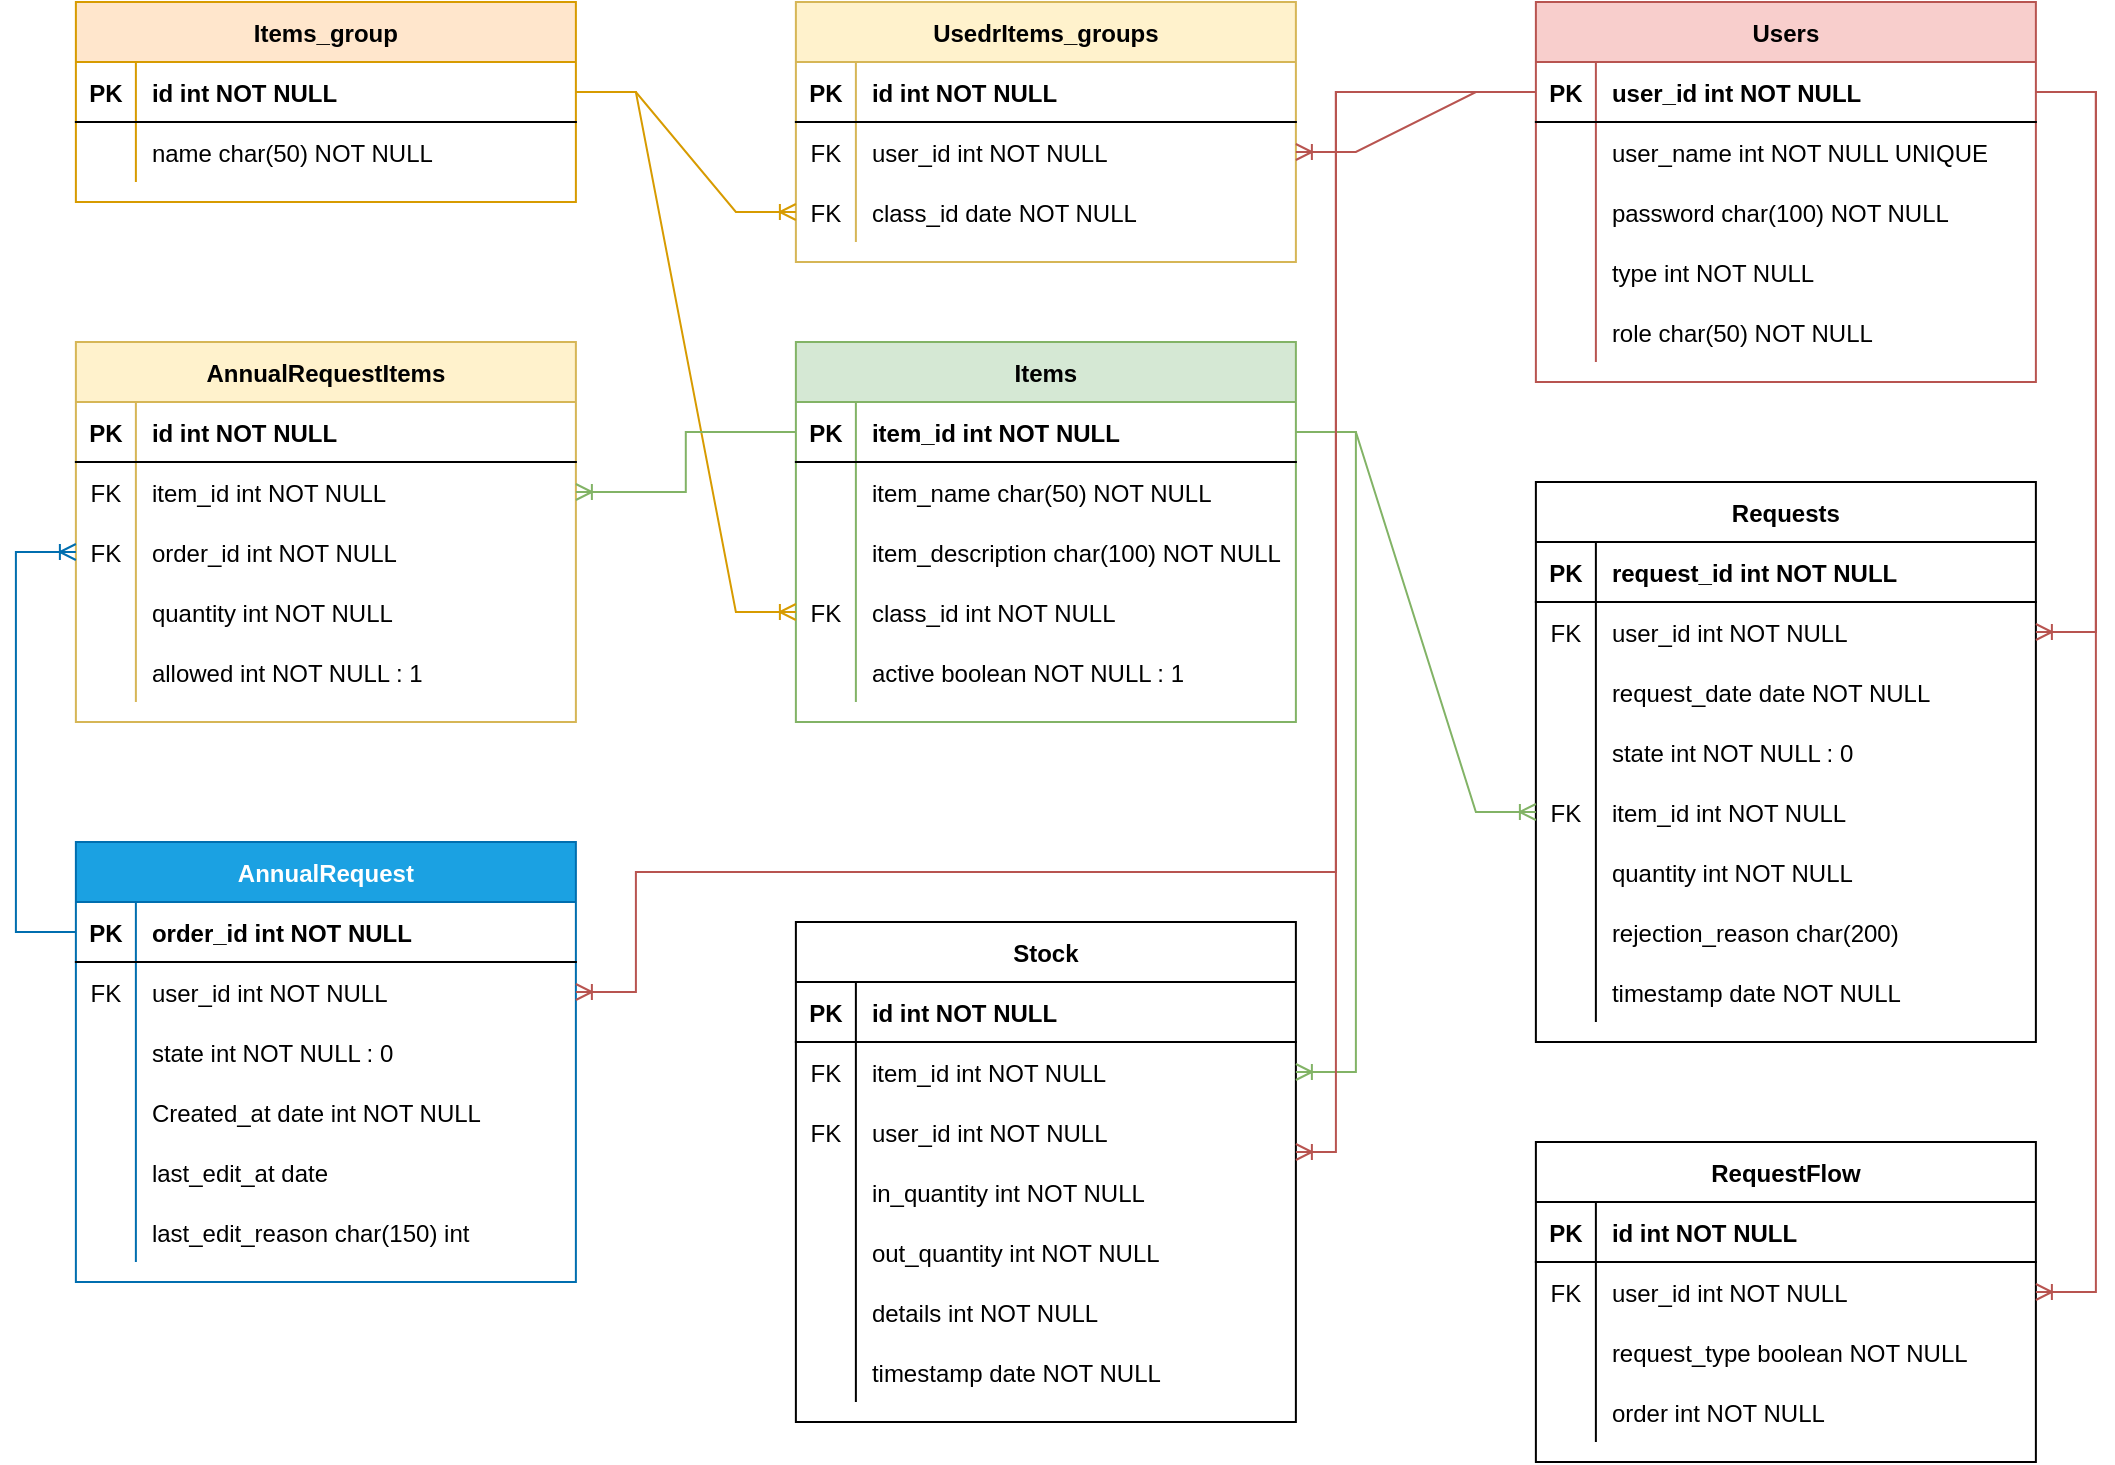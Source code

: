 <mxfile>
    <diagram id="R2lEEEUBdFMjLlhIrx00" name="Page-1">
        <mxGraphModel dx="626" dy="261" grid="1" gridSize="10" guides="1" tooltips="1" connect="1" arrows="1" fold="1" page="1" pageScale="1" pageWidth="1169" pageHeight="827" math="0" shadow="0" extFonts="Permanent Marker^https://fonts.googleapis.com/css?family=Permanent+Marker">
            <root>
                <mxCell id="0"/>
                <mxCell id="1" parent="0"/>
                <mxCell id="C-vyLk0tnHw3VtMMgP7b-2" value="Users" style="shape=table;startSize=30;container=1;collapsible=1;childLayout=tableLayout;fixedRows=1;rowLines=0;fontStyle=1;align=center;resizeLast=1;fillColor=#f8cecc;strokeColor=#b85450;" parent="1" vertex="1">
                    <mxGeometry x="824.94" y="60" width="250" height="190" as="geometry"/>
                </mxCell>
                <mxCell id="C-vyLk0tnHw3VtMMgP7b-3" value="" style="shape=partialRectangle;collapsible=0;dropTarget=0;pointerEvents=0;fillColor=none;points=[[0,0.5],[1,0.5]];portConstraint=eastwest;top=0;left=0;right=0;bottom=1;" parent="C-vyLk0tnHw3VtMMgP7b-2" vertex="1">
                    <mxGeometry y="30" width="250" height="30" as="geometry"/>
                </mxCell>
                <mxCell id="C-vyLk0tnHw3VtMMgP7b-4" value="PK" style="shape=partialRectangle;overflow=hidden;connectable=0;fillColor=none;top=0;left=0;bottom=0;right=0;fontStyle=1;" parent="C-vyLk0tnHw3VtMMgP7b-3" vertex="1">
                    <mxGeometry width="30" height="30" as="geometry">
                        <mxRectangle width="30" height="30" as="alternateBounds"/>
                    </mxGeometry>
                </mxCell>
                <mxCell id="C-vyLk0tnHw3VtMMgP7b-5" value="user_id int NOT NULL " style="shape=partialRectangle;overflow=hidden;connectable=0;fillColor=none;top=0;left=0;bottom=0;right=0;align=left;spacingLeft=6;fontStyle=1;" parent="C-vyLk0tnHw3VtMMgP7b-3" vertex="1">
                    <mxGeometry x="30" width="220" height="30" as="geometry">
                        <mxRectangle width="220" height="30" as="alternateBounds"/>
                    </mxGeometry>
                </mxCell>
                <mxCell id="C-vyLk0tnHw3VtMMgP7b-6" value="" style="shape=partialRectangle;collapsible=0;dropTarget=0;pointerEvents=0;fillColor=none;points=[[0,0.5],[1,0.5]];portConstraint=eastwest;top=0;left=0;right=0;bottom=0;" parent="C-vyLk0tnHw3VtMMgP7b-2" vertex="1">
                    <mxGeometry y="60" width="250" height="30" as="geometry"/>
                </mxCell>
                <mxCell id="C-vyLk0tnHw3VtMMgP7b-7" value="" style="shape=partialRectangle;overflow=hidden;connectable=0;fillColor=none;top=0;left=0;bottom=0;right=0;" parent="C-vyLk0tnHw3VtMMgP7b-6" vertex="1">
                    <mxGeometry width="30" height="30" as="geometry">
                        <mxRectangle width="30" height="30" as="alternateBounds"/>
                    </mxGeometry>
                </mxCell>
                <mxCell id="C-vyLk0tnHw3VtMMgP7b-8" value="user_name int NOT NULL UNIQUE" style="shape=partialRectangle;overflow=hidden;connectable=0;fillColor=none;top=0;left=0;bottom=0;right=0;align=left;spacingLeft=6;" parent="C-vyLk0tnHw3VtMMgP7b-6" vertex="1">
                    <mxGeometry x="30" width="220" height="30" as="geometry">
                        <mxRectangle width="220" height="30" as="alternateBounds"/>
                    </mxGeometry>
                </mxCell>
                <mxCell id="L1etzy67WKE44HjxItEM-10" value="" style="shape=partialRectangle;collapsible=0;dropTarget=0;pointerEvents=0;fillColor=none;points=[[0,0.5],[1,0.5]];portConstraint=eastwest;top=0;left=0;right=0;bottom=0;" parent="C-vyLk0tnHw3VtMMgP7b-2" vertex="1">
                    <mxGeometry y="90" width="250" height="30" as="geometry"/>
                </mxCell>
                <mxCell id="L1etzy67WKE44HjxItEM-11" value="" style="shape=partialRectangle;overflow=hidden;connectable=0;fillColor=none;top=0;left=0;bottom=0;right=0;" parent="L1etzy67WKE44HjxItEM-10" vertex="1">
                    <mxGeometry width="30" height="30" as="geometry">
                        <mxRectangle width="30" height="30" as="alternateBounds"/>
                    </mxGeometry>
                </mxCell>
                <mxCell id="L1etzy67WKE44HjxItEM-12" value="password char(100) NOT NULL" style="shape=partialRectangle;overflow=hidden;connectable=0;fillColor=none;top=0;left=0;bottom=0;right=0;align=left;spacingLeft=6;" parent="L1etzy67WKE44HjxItEM-10" vertex="1">
                    <mxGeometry x="30" width="220" height="30" as="geometry">
                        <mxRectangle width="220" height="30" as="alternateBounds"/>
                    </mxGeometry>
                </mxCell>
                <mxCell id="yG0nRx4u-R1xMeTABjGK-50" value="" style="shape=partialRectangle;collapsible=0;dropTarget=0;pointerEvents=0;fillColor=none;points=[[0,0.5],[1,0.5]];portConstraint=eastwest;top=0;left=0;right=0;bottom=0;" parent="C-vyLk0tnHw3VtMMgP7b-2" vertex="1">
                    <mxGeometry y="120" width="250" height="30" as="geometry"/>
                </mxCell>
                <mxCell id="yG0nRx4u-R1xMeTABjGK-51" value="" style="shape=partialRectangle;overflow=hidden;connectable=0;fillColor=none;top=0;left=0;bottom=0;right=0;" parent="yG0nRx4u-R1xMeTABjGK-50" vertex="1">
                    <mxGeometry width="30" height="30" as="geometry">
                        <mxRectangle width="30" height="30" as="alternateBounds"/>
                    </mxGeometry>
                </mxCell>
                <mxCell id="yG0nRx4u-R1xMeTABjGK-52" value="type int NOT NULL" style="shape=partialRectangle;overflow=hidden;connectable=0;fillColor=none;top=0;left=0;bottom=0;right=0;align=left;spacingLeft=6;" parent="yG0nRx4u-R1xMeTABjGK-50" vertex="1">
                    <mxGeometry x="30" width="220" height="30" as="geometry">
                        <mxRectangle width="220" height="30" as="alternateBounds"/>
                    </mxGeometry>
                </mxCell>
                <mxCell id="L1etzy67WKE44HjxItEM-7" value="" style="shape=partialRectangle;collapsible=0;dropTarget=0;pointerEvents=0;fillColor=none;points=[[0,0.5],[1,0.5]];portConstraint=eastwest;top=0;left=0;right=0;bottom=0;" parent="C-vyLk0tnHw3VtMMgP7b-2" vertex="1">
                    <mxGeometry y="150" width="250" height="30" as="geometry"/>
                </mxCell>
                <mxCell id="L1etzy67WKE44HjxItEM-8" value="" style="shape=partialRectangle;overflow=hidden;connectable=0;fillColor=none;top=0;left=0;bottom=0;right=0;" parent="L1etzy67WKE44HjxItEM-7" vertex="1">
                    <mxGeometry width="30" height="30" as="geometry">
                        <mxRectangle width="30" height="30" as="alternateBounds"/>
                    </mxGeometry>
                </mxCell>
                <mxCell id="L1etzy67WKE44HjxItEM-9" value="role char(50) NOT NULL" style="shape=partialRectangle;overflow=hidden;connectable=0;fillColor=none;top=0;left=0;bottom=0;right=0;align=left;spacingLeft=6;" parent="L1etzy67WKE44HjxItEM-7" vertex="1">
                    <mxGeometry x="30" width="220" height="30" as="geometry">
                        <mxRectangle width="220" height="30" as="alternateBounds"/>
                    </mxGeometry>
                </mxCell>
                <mxCell id="C-vyLk0tnHw3VtMMgP7b-13" value="Items_group" style="shape=table;startSize=30;container=1;collapsible=1;childLayout=tableLayout;fixedRows=1;rowLines=0;fontStyle=1;align=center;resizeLast=1;fillColor=#ffe6cc;strokeColor=#d79b00;" parent="1" vertex="1">
                    <mxGeometry x="94.94" y="60" width="250" height="100" as="geometry"/>
                </mxCell>
                <mxCell id="C-vyLk0tnHw3VtMMgP7b-14" value="" style="shape=partialRectangle;collapsible=0;dropTarget=0;pointerEvents=0;fillColor=none;points=[[0,0.5],[1,0.5]];portConstraint=eastwest;top=0;left=0;right=0;bottom=1;" parent="C-vyLk0tnHw3VtMMgP7b-13" vertex="1">
                    <mxGeometry y="30" width="250" height="30" as="geometry"/>
                </mxCell>
                <mxCell id="C-vyLk0tnHw3VtMMgP7b-15" value="PK" style="shape=partialRectangle;overflow=hidden;connectable=0;fillColor=none;top=0;left=0;bottom=0;right=0;fontStyle=1;" parent="C-vyLk0tnHw3VtMMgP7b-14" vertex="1">
                    <mxGeometry width="30" height="30" as="geometry">
                        <mxRectangle width="30" height="30" as="alternateBounds"/>
                    </mxGeometry>
                </mxCell>
                <mxCell id="C-vyLk0tnHw3VtMMgP7b-16" value="id int NOT NULL " style="shape=partialRectangle;overflow=hidden;connectable=0;fillColor=none;top=0;left=0;bottom=0;right=0;align=left;spacingLeft=6;fontStyle=1;" parent="C-vyLk0tnHw3VtMMgP7b-14" vertex="1">
                    <mxGeometry x="30" width="220" height="30" as="geometry">
                        <mxRectangle width="220" height="30" as="alternateBounds"/>
                    </mxGeometry>
                </mxCell>
                <mxCell id="C-vyLk0tnHw3VtMMgP7b-20" value="" style="shape=partialRectangle;collapsible=0;dropTarget=0;pointerEvents=0;fillColor=none;points=[[0,0.5],[1,0.5]];portConstraint=eastwest;top=0;left=0;right=0;bottom=0;" parent="C-vyLk0tnHw3VtMMgP7b-13" vertex="1">
                    <mxGeometry y="60" width="250" height="30" as="geometry"/>
                </mxCell>
                <mxCell id="C-vyLk0tnHw3VtMMgP7b-21" value="" style="shape=partialRectangle;overflow=hidden;connectable=0;fillColor=none;top=0;left=0;bottom=0;right=0;" parent="C-vyLk0tnHw3VtMMgP7b-20" vertex="1">
                    <mxGeometry width="30" height="30" as="geometry">
                        <mxRectangle width="30" height="30" as="alternateBounds"/>
                    </mxGeometry>
                </mxCell>
                <mxCell id="C-vyLk0tnHw3VtMMgP7b-22" value="name char(50) NOT NULL" style="shape=partialRectangle;overflow=hidden;connectable=0;fillColor=none;top=0;left=0;bottom=0;right=0;align=left;spacingLeft=6;" parent="C-vyLk0tnHw3VtMMgP7b-20" vertex="1">
                    <mxGeometry x="30" width="220" height="30" as="geometry">
                        <mxRectangle width="220" height="30" as="alternateBounds"/>
                    </mxGeometry>
                </mxCell>
                <mxCell id="C-vyLk0tnHw3VtMMgP7b-23" value="Items" style="shape=table;startSize=30;container=1;collapsible=1;childLayout=tableLayout;fixedRows=1;rowLines=0;fontStyle=1;align=center;resizeLast=1;fillColor=#d5e8d4;strokeColor=#82b366;" parent="1" vertex="1">
                    <mxGeometry x="454.94" y="230" width="250" height="190" as="geometry"/>
                </mxCell>
                <mxCell id="C-vyLk0tnHw3VtMMgP7b-24" value="" style="shape=partialRectangle;collapsible=0;dropTarget=0;pointerEvents=0;fillColor=none;points=[[0,0.5],[1,0.5]];portConstraint=eastwest;top=0;left=0;right=0;bottom=1;" parent="C-vyLk0tnHw3VtMMgP7b-23" vertex="1">
                    <mxGeometry y="30" width="250" height="30" as="geometry"/>
                </mxCell>
                <mxCell id="C-vyLk0tnHw3VtMMgP7b-25" value="PK" style="shape=partialRectangle;overflow=hidden;connectable=0;fillColor=none;top=0;left=0;bottom=0;right=0;fontStyle=1;" parent="C-vyLk0tnHw3VtMMgP7b-24" vertex="1">
                    <mxGeometry width="30" height="30" as="geometry">
                        <mxRectangle width="30" height="30" as="alternateBounds"/>
                    </mxGeometry>
                </mxCell>
                <mxCell id="C-vyLk0tnHw3VtMMgP7b-26" value="item_id int NOT NULL " style="shape=partialRectangle;overflow=hidden;connectable=0;fillColor=none;top=0;left=0;bottom=0;right=0;align=left;spacingLeft=6;fontStyle=1;" parent="C-vyLk0tnHw3VtMMgP7b-24" vertex="1">
                    <mxGeometry x="30" width="220" height="30" as="geometry">
                        <mxRectangle width="220" height="30" as="alternateBounds"/>
                    </mxGeometry>
                </mxCell>
                <mxCell id="C-vyLk0tnHw3VtMMgP7b-27" value="" style="shape=partialRectangle;collapsible=0;dropTarget=0;pointerEvents=0;fillColor=none;points=[[0,0.5],[1,0.5]];portConstraint=eastwest;top=0;left=0;right=0;bottom=0;" parent="C-vyLk0tnHw3VtMMgP7b-23" vertex="1">
                    <mxGeometry y="60" width="250" height="30" as="geometry"/>
                </mxCell>
                <mxCell id="C-vyLk0tnHw3VtMMgP7b-28" value="" style="shape=partialRectangle;overflow=hidden;connectable=0;fillColor=none;top=0;left=0;bottom=0;right=0;" parent="C-vyLk0tnHw3VtMMgP7b-27" vertex="1">
                    <mxGeometry width="30" height="30" as="geometry">
                        <mxRectangle width="30" height="30" as="alternateBounds"/>
                    </mxGeometry>
                </mxCell>
                <mxCell id="C-vyLk0tnHw3VtMMgP7b-29" value="item_name char(50) NOT NULL" style="shape=partialRectangle;overflow=hidden;connectable=0;fillColor=none;top=0;left=0;bottom=0;right=0;align=left;spacingLeft=6;" parent="C-vyLk0tnHw3VtMMgP7b-27" vertex="1">
                    <mxGeometry x="30" width="220" height="30" as="geometry">
                        <mxRectangle width="220" height="30" as="alternateBounds"/>
                    </mxGeometry>
                </mxCell>
                <mxCell id="Ugq4xT953imlJIuZoF-x-1" value="" style="shape=partialRectangle;collapsible=0;dropTarget=0;pointerEvents=0;fillColor=none;points=[[0,0.5],[1,0.5]];portConstraint=eastwest;top=0;left=0;right=0;bottom=0;" parent="C-vyLk0tnHw3VtMMgP7b-23" vertex="1">
                    <mxGeometry y="90" width="250" height="30" as="geometry"/>
                </mxCell>
                <mxCell id="Ugq4xT953imlJIuZoF-x-2" value="" style="shape=partialRectangle;overflow=hidden;connectable=0;fillColor=none;top=0;left=0;bottom=0;right=0;" parent="Ugq4xT953imlJIuZoF-x-1" vertex="1">
                    <mxGeometry width="30" height="30" as="geometry">
                        <mxRectangle width="30" height="30" as="alternateBounds"/>
                    </mxGeometry>
                </mxCell>
                <mxCell id="Ugq4xT953imlJIuZoF-x-3" value="item_description char(100) NOT NULL" style="shape=partialRectangle;overflow=hidden;connectable=0;fillColor=none;top=0;left=0;bottom=0;right=0;align=left;spacingLeft=6;" parent="Ugq4xT953imlJIuZoF-x-1" vertex="1">
                    <mxGeometry x="30" width="220" height="30" as="geometry">
                        <mxRectangle width="220" height="30" as="alternateBounds"/>
                    </mxGeometry>
                </mxCell>
                <mxCell id="Ugq4xT953imlJIuZoF-x-11" value="" style="shape=partialRectangle;collapsible=0;dropTarget=0;pointerEvents=0;fillColor=none;points=[[0,0.5],[1,0.5]];portConstraint=eastwest;top=0;left=0;right=0;bottom=0;" parent="C-vyLk0tnHw3VtMMgP7b-23" vertex="1">
                    <mxGeometry y="120" width="250" height="30" as="geometry"/>
                </mxCell>
                <mxCell id="Ugq4xT953imlJIuZoF-x-12" value="FK" style="shape=partialRectangle;overflow=hidden;connectable=0;fillColor=none;top=0;left=0;bottom=0;right=0;" parent="Ugq4xT953imlJIuZoF-x-11" vertex="1">
                    <mxGeometry width="30" height="30" as="geometry">
                        <mxRectangle width="30" height="30" as="alternateBounds"/>
                    </mxGeometry>
                </mxCell>
                <mxCell id="Ugq4xT953imlJIuZoF-x-13" value="class_id int NOT NULL" style="shape=partialRectangle;overflow=hidden;connectable=0;fillColor=none;top=0;left=0;bottom=0;right=0;align=left;spacingLeft=6;" parent="Ugq4xT953imlJIuZoF-x-11" vertex="1">
                    <mxGeometry x="30" width="220" height="30" as="geometry">
                        <mxRectangle width="220" height="30" as="alternateBounds"/>
                    </mxGeometry>
                </mxCell>
                <mxCell id="Ugq4xT953imlJIuZoF-x-16" value="" style="shape=partialRectangle;collapsible=0;dropTarget=0;pointerEvents=0;fillColor=none;points=[[0,0.5],[1,0.5]];portConstraint=eastwest;top=0;left=0;right=0;bottom=0;" parent="C-vyLk0tnHw3VtMMgP7b-23" vertex="1">
                    <mxGeometry y="150" width="250" height="30" as="geometry"/>
                </mxCell>
                <mxCell id="Ugq4xT953imlJIuZoF-x-17" value="" style="shape=partialRectangle;overflow=hidden;connectable=0;fillColor=none;top=0;left=0;bottom=0;right=0;" parent="Ugq4xT953imlJIuZoF-x-16" vertex="1">
                    <mxGeometry width="30" height="30" as="geometry">
                        <mxRectangle width="30" height="30" as="alternateBounds"/>
                    </mxGeometry>
                </mxCell>
                <mxCell id="Ugq4xT953imlJIuZoF-x-18" value="active boolean NOT NULL : 1" style="shape=partialRectangle;overflow=hidden;connectable=0;fillColor=none;top=0;left=0;bottom=0;right=0;align=left;spacingLeft=6;" parent="Ugq4xT953imlJIuZoF-x-16" vertex="1">
                    <mxGeometry x="30" width="220" height="30" as="geometry">
                        <mxRectangle width="220" height="30" as="alternateBounds"/>
                    </mxGeometry>
                </mxCell>
                <mxCell id="Ugq4xT953imlJIuZoF-x-15" value="" style="edgeStyle=entityRelationEdgeStyle;fontSize=12;html=1;endArrow=ERoneToMany;rounded=0;exitX=1;exitY=0.5;exitDx=0;exitDy=0;entryX=0;entryY=0.5;entryDx=0;entryDy=0;fillColor=#ffe6cc;strokeColor=#d79b00;" parent="1" source="C-vyLk0tnHw3VtMMgP7b-14" target="Ugq4xT953imlJIuZoF-x-11" edge="1">
                    <mxGeometry width="100" height="100" relative="1" as="geometry">
                        <mxPoint x="444.94" y="380" as="sourcePoint"/>
                        <mxPoint x="544.94" y="280" as="targetPoint"/>
                    </mxGeometry>
                </mxCell>
                <mxCell id="Ugq4xT953imlJIuZoF-x-22" value="AnnualRequest" style="shape=table;startSize=30;container=1;collapsible=1;childLayout=tableLayout;fixedRows=1;rowLines=0;fontStyle=1;align=center;resizeLast=1;fillColor=#1ba1e2;fontColor=#ffffff;strokeColor=#006EAF;" parent="1" vertex="1">
                    <mxGeometry x="94.94" y="480" width="250" height="220.0" as="geometry"/>
                </mxCell>
                <mxCell id="Ugq4xT953imlJIuZoF-x-23" value="" style="shape=partialRectangle;collapsible=0;dropTarget=0;pointerEvents=0;fillColor=none;points=[[0,0.5],[1,0.5]];portConstraint=eastwest;top=0;left=0;right=0;bottom=1;" parent="Ugq4xT953imlJIuZoF-x-22" vertex="1">
                    <mxGeometry y="30" width="250" height="30" as="geometry"/>
                </mxCell>
                <mxCell id="Ugq4xT953imlJIuZoF-x-24" value="PK" style="shape=partialRectangle;overflow=hidden;connectable=0;fillColor=none;top=0;left=0;bottom=0;right=0;fontStyle=1;" parent="Ugq4xT953imlJIuZoF-x-23" vertex="1">
                    <mxGeometry width="30" height="30" as="geometry">
                        <mxRectangle width="30" height="30" as="alternateBounds"/>
                    </mxGeometry>
                </mxCell>
                <mxCell id="Ugq4xT953imlJIuZoF-x-25" value="order_id int NOT NULL " style="shape=partialRectangle;overflow=hidden;connectable=0;fillColor=none;top=0;left=0;bottom=0;right=0;align=left;spacingLeft=6;fontStyle=1;" parent="Ugq4xT953imlJIuZoF-x-23" vertex="1">
                    <mxGeometry x="30" width="220" height="30" as="geometry">
                        <mxRectangle width="220" height="30" as="alternateBounds"/>
                    </mxGeometry>
                </mxCell>
                <mxCell id="Ugq4xT953imlJIuZoF-x-26" value="" style="shape=partialRectangle;collapsible=0;dropTarget=0;pointerEvents=0;fillColor=none;points=[[0,0.5],[1,0.5]];portConstraint=eastwest;top=0;left=0;right=0;bottom=0;" parent="Ugq4xT953imlJIuZoF-x-22" vertex="1">
                    <mxGeometry y="60" width="250" height="30" as="geometry"/>
                </mxCell>
                <mxCell id="Ugq4xT953imlJIuZoF-x-27" value="FK" style="shape=partialRectangle;overflow=hidden;connectable=0;fillColor=none;top=0;left=0;bottom=0;right=0;" parent="Ugq4xT953imlJIuZoF-x-26" vertex="1">
                    <mxGeometry width="30" height="30" as="geometry">
                        <mxRectangle width="30" height="30" as="alternateBounds"/>
                    </mxGeometry>
                </mxCell>
                <mxCell id="Ugq4xT953imlJIuZoF-x-28" value="user_id int NOT NULL" style="shape=partialRectangle;overflow=hidden;connectable=0;fillColor=none;top=0;left=0;bottom=0;right=0;align=left;spacingLeft=6;" parent="Ugq4xT953imlJIuZoF-x-26" vertex="1">
                    <mxGeometry x="30" width="220" height="30" as="geometry">
                        <mxRectangle width="220" height="30" as="alternateBounds"/>
                    </mxGeometry>
                </mxCell>
                <mxCell id="Ugq4xT953imlJIuZoF-x-29" value="" style="shape=partialRectangle;collapsible=0;dropTarget=0;pointerEvents=0;fillColor=none;points=[[0,0.5],[1,0.5]];portConstraint=eastwest;top=0;left=0;right=0;bottom=0;" parent="Ugq4xT953imlJIuZoF-x-22" vertex="1">
                    <mxGeometry y="90" width="250" height="30" as="geometry"/>
                </mxCell>
                <mxCell id="Ugq4xT953imlJIuZoF-x-30" value="" style="shape=partialRectangle;overflow=hidden;connectable=0;fillColor=none;top=0;left=0;bottom=0;right=0;" parent="Ugq4xT953imlJIuZoF-x-29" vertex="1">
                    <mxGeometry width="30" height="30" as="geometry">
                        <mxRectangle width="30" height="30" as="alternateBounds"/>
                    </mxGeometry>
                </mxCell>
                <mxCell id="Ugq4xT953imlJIuZoF-x-31" value="state int NOT NULL : 0" style="shape=partialRectangle;overflow=hidden;connectable=0;fillColor=none;top=0;left=0;bottom=0;right=0;align=left;spacingLeft=6;" parent="Ugq4xT953imlJIuZoF-x-29" vertex="1">
                    <mxGeometry x="30" width="220" height="30" as="geometry">
                        <mxRectangle width="220" height="30" as="alternateBounds"/>
                    </mxGeometry>
                </mxCell>
                <mxCell id="Ugq4xT953imlJIuZoF-x-32" value="" style="shape=partialRectangle;collapsible=0;dropTarget=0;pointerEvents=0;fillColor=none;points=[[0,0.5],[1,0.5]];portConstraint=eastwest;top=0;left=0;right=0;bottom=0;" parent="Ugq4xT953imlJIuZoF-x-22" vertex="1">
                    <mxGeometry y="120" width="250" height="30" as="geometry"/>
                </mxCell>
                <mxCell id="Ugq4xT953imlJIuZoF-x-33" value="" style="shape=partialRectangle;overflow=hidden;connectable=0;fillColor=none;top=0;left=0;bottom=0;right=0;" parent="Ugq4xT953imlJIuZoF-x-32" vertex="1">
                    <mxGeometry width="30" height="30" as="geometry">
                        <mxRectangle width="30" height="30" as="alternateBounds"/>
                    </mxGeometry>
                </mxCell>
                <mxCell id="Ugq4xT953imlJIuZoF-x-34" value="Created_at date int NOT NULL" style="shape=partialRectangle;overflow=hidden;connectable=0;fillColor=none;top=0;left=0;bottom=0;right=0;align=left;spacingLeft=6;" parent="Ugq4xT953imlJIuZoF-x-32" vertex="1">
                    <mxGeometry x="30" width="220" height="30" as="geometry">
                        <mxRectangle width="220" height="30" as="alternateBounds"/>
                    </mxGeometry>
                </mxCell>
                <mxCell id="Ugq4xT953imlJIuZoF-x-35" value="" style="shape=partialRectangle;collapsible=0;dropTarget=0;pointerEvents=0;fillColor=none;points=[[0,0.5],[1,0.5]];portConstraint=eastwest;top=0;left=0;right=0;bottom=0;" parent="Ugq4xT953imlJIuZoF-x-22" vertex="1">
                    <mxGeometry y="150" width="250" height="30" as="geometry"/>
                </mxCell>
                <mxCell id="Ugq4xT953imlJIuZoF-x-36" value="" style="shape=partialRectangle;overflow=hidden;connectable=0;fillColor=none;top=0;left=0;bottom=0;right=0;" parent="Ugq4xT953imlJIuZoF-x-35" vertex="1">
                    <mxGeometry width="30" height="30" as="geometry">
                        <mxRectangle width="30" height="30" as="alternateBounds"/>
                    </mxGeometry>
                </mxCell>
                <mxCell id="Ugq4xT953imlJIuZoF-x-37" value="last_edit_at date " style="shape=partialRectangle;overflow=hidden;connectable=0;fillColor=none;top=0;left=0;bottom=0;right=0;align=left;spacingLeft=6;" parent="Ugq4xT953imlJIuZoF-x-35" vertex="1">
                    <mxGeometry x="30" width="220" height="30" as="geometry">
                        <mxRectangle width="220" height="30" as="alternateBounds"/>
                    </mxGeometry>
                </mxCell>
                <mxCell id="yG0nRx4u-R1xMeTABjGK-27" value="" style="shape=partialRectangle;collapsible=0;dropTarget=0;pointerEvents=0;fillColor=none;points=[[0,0.5],[1,0.5]];portConstraint=eastwest;top=0;left=0;right=0;bottom=0;" parent="Ugq4xT953imlJIuZoF-x-22" vertex="1">
                    <mxGeometry y="180" width="250" height="30" as="geometry"/>
                </mxCell>
                <mxCell id="yG0nRx4u-R1xMeTABjGK-28" value="" style="shape=partialRectangle;overflow=hidden;connectable=0;fillColor=none;top=0;left=0;bottom=0;right=0;" parent="yG0nRx4u-R1xMeTABjGK-27" vertex="1">
                    <mxGeometry width="30" height="30" as="geometry">
                        <mxRectangle width="30" height="30" as="alternateBounds"/>
                    </mxGeometry>
                </mxCell>
                <mxCell id="yG0nRx4u-R1xMeTABjGK-29" value="last_edit_reason char(150) int" style="shape=partialRectangle;overflow=hidden;connectable=0;fillColor=none;top=0;left=0;bottom=0;right=0;align=left;spacingLeft=6;" parent="yG0nRx4u-R1xMeTABjGK-27" vertex="1">
                    <mxGeometry x="30" width="220" height="30" as="geometry">
                        <mxRectangle width="220" height="30" as="alternateBounds"/>
                    </mxGeometry>
                </mxCell>
                <mxCell id="yG0nRx4u-R1xMeTABjGK-1" value="AnnualRequestItems" style="shape=table;startSize=30;container=1;collapsible=1;childLayout=tableLayout;fixedRows=1;rowLines=0;fontStyle=1;align=center;resizeLast=1;fillColor=#fff2cc;strokeColor=#d6b656;" parent="1" vertex="1">
                    <mxGeometry x="94.94" y="230" width="250" height="190" as="geometry"/>
                </mxCell>
                <mxCell id="yG0nRx4u-R1xMeTABjGK-2" value="" style="shape=partialRectangle;collapsible=0;dropTarget=0;pointerEvents=0;fillColor=none;points=[[0,0.5],[1,0.5]];portConstraint=eastwest;top=0;left=0;right=0;bottom=1;" parent="yG0nRx4u-R1xMeTABjGK-1" vertex="1">
                    <mxGeometry y="30" width="250" height="30" as="geometry"/>
                </mxCell>
                <mxCell id="yG0nRx4u-R1xMeTABjGK-3" value="PK" style="shape=partialRectangle;overflow=hidden;connectable=0;fillColor=none;top=0;left=0;bottom=0;right=0;fontStyle=1;" parent="yG0nRx4u-R1xMeTABjGK-2" vertex="1">
                    <mxGeometry width="30" height="30" as="geometry">
                        <mxRectangle width="30" height="30" as="alternateBounds"/>
                    </mxGeometry>
                </mxCell>
                <mxCell id="yG0nRx4u-R1xMeTABjGK-4" value="id int NOT NULL " style="shape=partialRectangle;overflow=hidden;connectable=0;fillColor=none;top=0;left=0;bottom=0;right=0;align=left;spacingLeft=6;fontStyle=1;" parent="yG0nRx4u-R1xMeTABjGK-2" vertex="1">
                    <mxGeometry x="30" width="220" height="30" as="geometry">
                        <mxRectangle width="220" height="30" as="alternateBounds"/>
                    </mxGeometry>
                </mxCell>
                <mxCell id="yG0nRx4u-R1xMeTABjGK-5" value="" style="shape=partialRectangle;collapsible=0;dropTarget=0;pointerEvents=0;fillColor=none;points=[[0,0.5],[1,0.5]];portConstraint=eastwest;top=0;left=0;right=0;bottom=0;" parent="yG0nRx4u-R1xMeTABjGK-1" vertex="1">
                    <mxGeometry y="60" width="250" height="30" as="geometry"/>
                </mxCell>
                <mxCell id="yG0nRx4u-R1xMeTABjGK-6" value="FK" style="shape=partialRectangle;overflow=hidden;connectable=0;fillColor=none;top=0;left=0;bottom=0;right=0;" parent="yG0nRx4u-R1xMeTABjGK-5" vertex="1">
                    <mxGeometry width="30" height="30" as="geometry">
                        <mxRectangle width="30" height="30" as="alternateBounds"/>
                    </mxGeometry>
                </mxCell>
                <mxCell id="yG0nRx4u-R1xMeTABjGK-7" value="item_id int NOT NULL" style="shape=partialRectangle;overflow=hidden;connectable=0;fillColor=none;top=0;left=0;bottom=0;right=0;align=left;spacingLeft=6;" parent="yG0nRx4u-R1xMeTABjGK-5" vertex="1">
                    <mxGeometry x="30" width="220" height="30" as="geometry">
                        <mxRectangle width="220" height="30" as="alternateBounds"/>
                    </mxGeometry>
                </mxCell>
                <mxCell id="yG0nRx4u-R1xMeTABjGK-18" value="" style="shape=partialRectangle;collapsible=0;dropTarget=0;pointerEvents=0;fillColor=none;points=[[0,0.5],[1,0.5]];portConstraint=eastwest;top=0;left=0;right=0;bottom=0;" parent="yG0nRx4u-R1xMeTABjGK-1" vertex="1">
                    <mxGeometry y="90" width="250" height="30" as="geometry"/>
                </mxCell>
                <mxCell id="yG0nRx4u-R1xMeTABjGK-19" value="FK" style="shape=partialRectangle;overflow=hidden;connectable=0;fillColor=none;top=0;left=0;bottom=0;right=0;" parent="yG0nRx4u-R1xMeTABjGK-18" vertex="1">
                    <mxGeometry width="30" height="30" as="geometry">
                        <mxRectangle width="30" height="30" as="alternateBounds"/>
                    </mxGeometry>
                </mxCell>
                <mxCell id="yG0nRx4u-R1xMeTABjGK-20" value="order_id int NOT NULL" style="shape=partialRectangle;overflow=hidden;connectable=0;fillColor=none;top=0;left=0;bottom=0;right=0;align=left;spacingLeft=6;" parent="yG0nRx4u-R1xMeTABjGK-18" vertex="1">
                    <mxGeometry x="30" width="220" height="30" as="geometry">
                        <mxRectangle width="220" height="30" as="alternateBounds"/>
                    </mxGeometry>
                </mxCell>
                <mxCell id="yG0nRx4u-R1xMeTABjGK-68" value="" style="shape=partialRectangle;collapsible=0;dropTarget=0;pointerEvents=0;fillColor=none;points=[[0,0.5],[1,0.5]];portConstraint=eastwest;top=0;left=0;right=0;bottom=0;" parent="yG0nRx4u-R1xMeTABjGK-1" vertex="1">
                    <mxGeometry y="120" width="250" height="30" as="geometry"/>
                </mxCell>
                <mxCell id="yG0nRx4u-R1xMeTABjGK-69" value="" style="shape=partialRectangle;overflow=hidden;connectable=0;fillColor=none;top=0;left=0;bottom=0;right=0;" parent="yG0nRx4u-R1xMeTABjGK-68" vertex="1">
                    <mxGeometry width="30" height="30" as="geometry">
                        <mxRectangle width="30" height="30" as="alternateBounds"/>
                    </mxGeometry>
                </mxCell>
                <mxCell id="yG0nRx4u-R1xMeTABjGK-70" value="quantity int NOT NULL" style="shape=partialRectangle;overflow=hidden;connectable=0;fillColor=none;top=0;left=0;bottom=0;right=0;align=left;spacingLeft=6;" parent="yG0nRx4u-R1xMeTABjGK-68" vertex="1">
                    <mxGeometry x="30" width="220" height="30" as="geometry">
                        <mxRectangle width="220" height="30" as="alternateBounds"/>
                    </mxGeometry>
                </mxCell>
                <mxCell id="3Pg47UzagT178IebKkDc-4" value="" style="shape=partialRectangle;collapsible=0;dropTarget=0;pointerEvents=0;fillColor=none;points=[[0,0.5],[1,0.5]];portConstraint=eastwest;top=0;left=0;right=0;bottom=0;" parent="yG0nRx4u-R1xMeTABjGK-1" vertex="1">
                    <mxGeometry y="150" width="250" height="30" as="geometry"/>
                </mxCell>
                <mxCell id="3Pg47UzagT178IebKkDc-5" value="" style="shape=partialRectangle;overflow=hidden;connectable=0;fillColor=none;top=0;left=0;bottom=0;right=0;" parent="3Pg47UzagT178IebKkDc-4" vertex="1">
                    <mxGeometry width="30" height="30" as="geometry">
                        <mxRectangle width="30" height="30" as="alternateBounds"/>
                    </mxGeometry>
                </mxCell>
                <mxCell id="3Pg47UzagT178IebKkDc-6" value="allowed int NOT NULL : 1" style="shape=partialRectangle;overflow=hidden;connectable=0;fillColor=none;top=0;left=0;bottom=0;right=0;align=left;spacingLeft=6;" parent="3Pg47UzagT178IebKkDc-4" vertex="1">
                    <mxGeometry x="30" width="220" height="30" as="geometry">
                        <mxRectangle width="220" height="30" as="alternateBounds"/>
                    </mxGeometry>
                </mxCell>
                <mxCell id="yG0nRx4u-R1xMeTABjGK-17" value="" style="edgeStyle=orthogonalEdgeStyle;fontSize=12;html=1;endArrow=ERoneToMany;rounded=0;entryX=1;entryY=0.5;entryDx=0;entryDy=0;exitX=0;exitY=0.5;exitDx=0;exitDy=0;fillColor=#d5e8d4;strokeColor=#82b366;" parent="1" source="C-vyLk0tnHw3VtMMgP7b-24" target="yG0nRx4u-R1xMeTABjGK-5" edge="1">
                    <mxGeometry width="100" height="100" relative="1" as="geometry">
                        <mxPoint x="344.94" y="520" as="sourcePoint"/>
                        <mxPoint x="424.94" y="375" as="targetPoint"/>
                    </mxGeometry>
                </mxCell>
                <mxCell id="yG0nRx4u-R1xMeTABjGK-21" value="" style="fontSize=12;html=1;endArrow=ERoneToMany;rounded=0;entryX=0;entryY=0.5;entryDx=0;entryDy=0;edgeStyle=orthogonalEdgeStyle;exitX=0;exitY=0.5;exitDx=0;exitDy=0;fillColor=#1ba1e2;strokeColor=#006EAF;" parent="1" source="Ugq4xT953imlJIuZoF-x-23" target="yG0nRx4u-R1xMeTABjGK-18" edge="1">
                    <mxGeometry width="100" height="100" relative="1" as="geometry">
                        <mxPoint x="54.94" y="560" as="sourcePoint"/>
                        <mxPoint x="-45.06" y="730" as="targetPoint"/>
                        <Array as="points">
                            <mxPoint x="64.94" y="525"/>
                            <mxPoint x="64.94" y="335"/>
                        </Array>
                    </mxGeometry>
                </mxCell>
                <mxCell id="yG0nRx4u-R1xMeTABjGK-23" value="" style="edgeStyle=orthogonalEdgeStyle;fontSize=12;html=1;endArrow=ERoneToMany;rounded=0;entryX=1;entryY=0.5;entryDx=0;entryDy=0;exitX=0;exitY=0.5;exitDx=0;exitDy=0;fillColor=#f8cecc;strokeColor=#b85450;" parent="1" source="C-vyLk0tnHw3VtMMgP7b-3" target="Ugq4xT953imlJIuZoF-x-26" edge="1">
                    <mxGeometry width="100" height="100" relative="1" as="geometry">
                        <mxPoint x="599.88" y="730.0" as="sourcePoint"/>
                        <mxPoint x="599.88" y="570" as="targetPoint"/>
                        <Array as="points">
                            <mxPoint x="724.94" y="105"/>
                            <mxPoint x="724.94" y="495"/>
                            <mxPoint x="374.94" y="495"/>
                            <mxPoint x="374.94" y="555"/>
                        </Array>
                    </mxGeometry>
                </mxCell>
                <mxCell id="yG0nRx4u-R1xMeTABjGK-30" value="UsedrItems_groups" style="shape=table;startSize=30;container=1;collapsible=1;childLayout=tableLayout;fixedRows=1;rowLines=0;fontStyle=1;align=center;resizeLast=1;fillColor=#fff2cc;strokeColor=#d6b656;" parent="1" vertex="1">
                    <mxGeometry x="454.94" y="60" width="250" height="130" as="geometry"/>
                </mxCell>
                <mxCell id="yG0nRx4u-R1xMeTABjGK-31" value="" style="shape=partialRectangle;collapsible=0;dropTarget=0;pointerEvents=0;fillColor=none;points=[[0,0.5],[1,0.5]];portConstraint=eastwest;top=0;left=0;right=0;bottom=1;" parent="yG0nRx4u-R1xMeTABjGK-30" vertex="1">
                    <mxGeometry y="30" width="250" height="30" as="geometry"/>
                </mxCell>
                <mxCell id="yG0nRx4u-R1xMeTABjGK-32" value="PK" style="shape=partialRectangle;overflow=hidden;connectable=0;fillColor=none;top=0;left=0;bottom=0;right=0;fontStyle=1;" parent="yG0nRx4u-R1xMeTABjGK-31" vertex="1">
                    <mxGeometry width="30" height="30" as="geometry">
                        <mxRectangle width="30" height="30" as="alternateBounds"/>
                    </mxGeometry>
                </mxCell>
                <mxCell id="yG0nRx4u-R1xMeTABjGK-33" value="id int NOT NULL " style="shape=partialRectangle;overflow=hidden;connectable=0;fillColor=none;top=0;left=0;bottom=0;right=0;align=left;spacingLeft=6;fontStyle=1;" parent="yG0nRx4u-R1xMeTABjGK-31" vertex="1">
                    <mxGeometry x="30" width="220" height="30" as="geometry">
                        <mxRectangle width="220" height="30" as="alternateBounds"/>
                    </mxGeometry>
                </mxCell>
                <mxCell id="yG0nRx4u-R1xMeTABjGK-34" value="" style="shape=partialRectangle;collapsible=0;dropTarget=0;pointerEvents=0;fillColor=none;points=[[0,0.5],[1,0.5]];portConstraint=eastwest;top=0;left=0;right=0;bottom=0;" parent="yG0nRx4u-R1xMeTABjGK-30" vertex="1">
                    <mxGeometry y="60" width="250" height="30" as="geometry"/>
                </mxCell>
                <mxCell id="yG0nRx4u-R1xMeTABjGK-35" value="FK" style="shape=partialRectangle;overflow=hidden;connectable=0;fillColor=none;top=0;left=0;bottom=0;right=0;" parent="yG0nRx4u-R1xMeTABjGK-34" vertex="1">
                    <mxGeometry width="30" height="30" as="geometry">
                        <mxRectangle width="30" height="30" as="alternateBounds"/>
                    </mxGeometry>
                </mxCell>
                <mxCell id="yG0nRx4u-R1xMeTABjGK-36" value="user_id int NOT NULL" style="shape=partialRectangle;overflow=hidden;connectable=0;fillColor=none;top=0;left=0;bottom=0;right=0;align=left;spacingLeft=6;" parent="yG0nRx4u-R1xMeTABjGK-34" vertex="1">
                    <mxGeometry x="30" width="220" height="30" as="geometry">
                        <mxRectangle width="220" height="30" as="alternateBounds"/>
                    </mxGeometry>
                </mxCell>
                <mxCell id="yG0nRx4u-R1xMeTABjGK-37" value="" style="shape=partialRectangle;collapsible=0;dropTarget=0;pointerEvents=0;fillColor=none;points=[[0,0.5],[1,0.5]];portConstraint=eastwest;top=0;left=0;right=0;bottom=0;" parent="yG0nRx4u-R1xMeTABjGK-30" vertex="1">
                    <mxGeometry y="90" width="250" height="30" as="geometry"/>
                </mxCell>
                <mxCell id="yG0nRx4u-R1xMeTABjGK-38" value="FK" style="shape=partialRectangle;overflow=hidden;connectable=0;fillColor=none;top=0;left=0;bottom=0;right=0;" parent="yG0nRx4u-R1xMeTABjGK-37" vertex="1">
                    <mxGeometry width="30" height="30" as="geometry">
                        <mxRectangle width="30" height="30" as="alternateBounds"/>
                    </mxGeometry>
                </mxCell>
                <mxCell id="yG0nRx4u-R1xMeTABjGK-39" value="class_id date NOT NULL" style="shape=partialRectangle;overflow=hidden;connectable=0;fillColor=none;top=0;left=0;bottom=0;right=0;align=left;spacingLeft=6;" parent="yG0nRx4u-R1xMeTABjGK-37" vertex="1">
                    <mxGeometry x="30" width="220" height="30" as="geometry">
                        <mxRectangle width="220" height="30" as="alternateBounds"/>
                    </mxGeometry>
                </mxCell>
                <mxCell id="yG0nRx4u-R1xMeTABjGK-53" value="" style="edgeStyle=entityRelationEdgeStyle;fontSize=12;html=1;endArrow=ERoneToMany;rounded=0;fillColor=#ffe6cc;strokeColor=#d79b00;" parent="1" source="C-vyLk0tnHw3VtMMgP7b-14" target="yG0nRx4u-R1xMeTABjGK-37" edge="1">
                    <mxGeometry width="100" height="100" relative="1" as="geometry">
                        <mxPoint x="354.94" y="285" as="sourcePoint"/>
                        <mxPoint x="464.94" y="375" as="targetPoint"/>
                    </mxGeometry>
                </mxCell>
                <mxCell id="yG0nRx4u-R1xMeTABjGK-54" value="" style="edgeStyle=entityRelationEdgeStyle;fontSize=12;html=1;endArrow=ERoneToMany;rounded=0;exitX=0;exitY=0.5;exitDx=0;exitDy=0;fillColor=#f8cecc;strokeColor=#b85450;" parent="1" source="C-vyLk0tnHw3VtMMgP7b-3" target="yG0nRx4u-R1xMeTABjGK-34" edge="1">
                    <mxGeometry width="100" height="100" relative="1" as="geometry">
                        <mxPoint x="354.94" y="285" as="sourcePoint"/>
                        <mxPoint x="464.94" y="115" as="targetPoint"/>
                    </mxGeometry>
                </mxCell>
                <mxCell id="yG0nRx4u-R1xMeTABjGK-55" value="Stock" style="shape=table;startSize=30;container=1;collapsible=1;childLayout=tableLayout;fixedRows=1;rowLines=0;fontStyle=1;align=center;resizeLast=1;" parent="1" vertex="1">
                    <mxGeometry x="454.94" y="520" width="250" height="250" as="geometry"/>
                </mxCell>
                <mxCell id="yG0nRx4u-R1xMeTABjGK-56" value="" style="shape=partialRectangle;collapsible=0;dropTarget=0;pointerEvents=0;fillColor=none;points=[[0,0.5],[1,0.5]];portConstraint=eastwest;top=0;left=0;right=0;bottom=1;" parent="yG0nRx4u-R1xMeTABjGK-55" vertex="1">
                    <mxGeometry y="30" width="250" height="30" as="geometry"/>
                </mxCell>
                <mxCell id="yG0nRx4u-R1xMeTABjGK-57" value="PK" style="shape=partialRectangle;overflow=hidden;connectable=0;fillColor=none;top=0;left=0;bottom=0;right=0;fontStyle=1;" parent="yG0nRx4u-R1xMeTABjGK-56" vertex="1">
                    <mxGeometry width="30" height="30" as="geometry">
                        <mxRectangle width="30" height="30" as="alternateBounds"/>
                    </mxGeometry>
                </mxCell>
                <mxCell id="yG0nRx4u-R1xMeTABjGK-58" value="id int NOT NULL " style="shape=partialRectangle;overflow=hidden;connectable=0;fillColor=none;top=0;left=0;bottom=0;right=0;align=left;spacingLeft=6;fontStyle=1;" parent="yG0nRx4u-R1xMeTABjGK-56" vertex="1">
                    <mxGeometry x="30" width="220" height="30" as="geometry">
                        <mxRectangle width="220" height="30" as="alternateBounds"/>
                    </mxGeometry>
                </mxCell>
                <mxCell id="yG0nRx4u-R1xMeTABjGK-59" value="" style="shape=partialRectangle;collapsible=0;dropTarget=0;pointerEvents=0;fillColor=none;points=[[0,0.5],[1,0.5]];portConstraint=eastwest;top=0;left=0;right=0;bottom=0;" parent="yG0nRx4u-R1xMeTABjGK-55" vertex="1">
                    <mxGeometry y="60" width="250" height="30" as="geometry"/>
                </mxCell>
                <mxCell id="yG0nRx4u-R1xMeTABjGK-60" value="FK" style="shape=partialRectangle;overflow=hidden;connectable=0;fillColor=none;top=0;left=0;bottom=0;right=0;" parent="yG0nRx4u-R1xMeTABjGK-59" vertex="1">
                    <mxGeometry width="30" height="30" as="geometry">
                        <mxRectangle width="30" height="30" as="alternateBounds"/>
                    </mxGeometry>
                </mxCell>
                <mxCell id="yG0nRx4u-R1xMeTABjGK-61" value="item_id int NOT NULL" style="shape=partialRectangle;overflow=hidden;connectable=0;fillColor=none;top=0;left=0;bottom=0;right=0;align=left;spacingLeft=6;" parent="yG0nRx4u-R1xMeTABjGK-59" vertex="1">
                    <mxGeometry x="30" width="220" height="30" as="geometry">
                        <mxRectangle width="220" height="30" as="alternateBounds"/>
                    </mxGeometry>
                </mxCell>
                <mxCell id="yG0nRx4u-R1xMeTABjGK-62" value="" style="shape=partialRectangle;collapsible=0;dropTarget=0;pointerEvents=0;fillColor=none;points=[[0,0.5],[1,0.5]];portConstraint=eastwest;top=0;left=0;right=0;bottom=0;" parent="yG0nRx4u-R1xMeTABjGK-55" vertex="1">
                    <mxGeometry y="90" width="250" height="30" as="geometry"/>
                </mxCell>
                <mxCell id="yG0nRx4u-R1xMeTABjGK-63" value="FK" style="shape=partialRectangle;overflow=hidden;connectable=0;fillColor=none;top=0;left=0;bottom=0;right=0;" parent="yG0nRx4u-R1xMeTABjGK-62" vertex="1">
                    <mxGeometry width="30" height="30" as="geometry">
                        <mxRectangle width="30" height="30" as="alternateBounds"/>
                    </mxGeometry>
                </mxCell>
                <mxCell id="yG0nRx4u-R1xMeTABjGK-64" value="user_id int NOT NULL" style="shape=partialRectangle;overflow=hidden;connectable=0;fillColor=none;top=0;left=0;bottom=0;right=0;align=left;spacingLeft=6;" parent="yG0nRx4u-R1xMeTABjGK-62" vertex="1">
                    <mxGeometry x="30" width="220" height="30" as="geometry">
                        <mxRectangle width="220" height="30" as="alternateBounds"/>
                    </mxGeometry>
                </mxCell>
                <mxCell id="yG0nRx4u-R1xMeTABjGK-71" value="" style="shape=partialRectangle;collapsible=0;dropTarget=0;pointerEvents=0;fillColor=none;points=[[0,0.5],[1,0.5]];portConstraint=eastwest;top=0;left=0;right=0;bottom=0;" parent="yG0nRx4u-R1xMeTABjGK-55" vertex="1">
                    <mxGeometry y="120" width="250" height="30" as="geometry"/>
                </mxCell>
                <mxCell id="yG0nRx4u-R1xMeTABjGK-72" value="" style="shape=partialRectangle;overflow=hidden;connectable=0;fillColor=none;top=0;left=0;bottom=0;right=0;" parent="yG0nRx4u-R1xMeTABjGK-71" vertex="1">
                    <mxGeometry width="30" height="30" as="geometry">
                        <mxRectangle width="30" height="30" as="alternateBounds"/>
                    </mxGeometry>
                </mxCell>
                <mxCell id="yG0nRx4u-R1xMeTABjGK-73" value="in_quantity int NOT NULL" style="shape=partialRectangle;overflow=hidden;connectable=0;fillColor=none;top=0;left=0;bottom=0;right=0;align=left;spacingLeft=6;" parent="yG0nRx4u-R1xMeTABjGK-71" vertex="1">
                    <mxGeometry x="30" width="220" height="30" as="geometry">
                        <mxRectangle width="220" height="30" as="alternateBounds"/>
                    </mxGeometry>
                </mxCell>
                <mxCell id="1QDubx7fgiCJ-JN7ugjD-1" value="" style="shape=partialRectangle;collapsible=0;dropTarget=0;pointerEvents=0;fillColor=none;points=[[0,0.5],[1,0.5]];portConstraint=eastwest;top=0;left=0;right=0;bottom=0;" parent="yG0nRx4u-R1xMeTABjGK-55" vertex="1">
                    <mxGeometry y="150" width="250" height="30" as="geometry"/>
                </mxCell>
                <mxCell id="1QDubx7fgiCJ-JN7ugjD-2" value="" style="shape=partialRectangle;overflow=hidden;connectable=0;fillColor=none;top=0;left=0;bottom=0;right=0;" parent="1QDubx7fgiCJ-JN7ugjD-1" vertex="1">
                    <mxGeometry width="30" height="30" as="geometry">
                        <mxRectangle width="30" height="30" as="alternateBounds"/>
                    </mxGeometry>
                </mxCell>
                <mxCell id="1QDubx7fgiCJ-JN7ugjD-3" value="out_quantity int NOT NULL" style="shape=partialRectangle;overflow=hidden;connectable=0;fillColor=none;top=0;left=0;bottom=0;right=0;align=left;spacingLeft=6;" parent="1QDubx7fgiCJ-JN7ugjD-1" vertex="1">
                    <mxGeometry x="30" width="220" height="30" as="geometry">
                        <mxRectangle width="220" height="30" as="alternateBounds"/>
                    </mxGeometry>
                </mxCell>
                <mxCell id="3Pg47UzagT178IebKkDc-1" value="" style="shape=partialRectangle;collapsible=0;dropTarget=0;pointerEvents=0;fillColor=none;points=[[0,0.5],[1,0.5]];portConstraint=eastwest;top=0;left=0;right=0;bottom=0;" parent="yG0nRx4u-R1xMeTABjGK-55" vertex="1">
                    <mxGeometry y="180" width="250" height="30" as="geometry"/>
                </mxCell>
                <mxCell id="3Pg47UzagT178IebKkDc-2" value="" style="shape=partialRectangle;overflow=hidden;connectable=0;fillColor=none;top=0;left=0;bottom=0;right=0;" parent="3Pg47UzagT178IebKkDc-1" vertex="1">
                    <mxGeometry width="30" height="30" as="geometry">
                        <mxRectangle width="30" height="30" as="alternateBounds"/>
                    </mxGeometry>
                </mxCell>
                <mxCell id="3Pg47UzagT178IebKkDc-3" value="details int NOT NULL" style="shape=partialRectangle;overflow=hidden;connectable=0;fillColor=none;top=0;left=0;bottom=0;right=0;align=left;spacingLeft=6;" parent="3Pg47UzagT178IebKkDc-1" vertex="1">
                    <mxGeometry x="30" width="220" height="30" as="geometry">
                        <mxRectangle width="220" height="30" as="alternateBounds"/>
                    </mxGeometry>
                </mxCell>
                <mxCell id="1QDubx7fgiCJ-JN7ugjD-21" value="" style="shape=partialRectangle;collapsible=0;dropTarget=0;pointerEvents=0;fillColor=none;points=[[0,0.5],[1,0.5]];portConstraint=eastwest;top=0;left=0;right=0;bottom=0;" parent="yG0nRx4u-R1xMeTABjGK-55" vertex="1">
                    <mxGeometry y="210" width="250" height="30" as="geometry"/>
                </mxCell>
                <mxCell id="1QDubx7fgiCJ-JN7ugjD-22" value="" style="shape=partialRectangle;overflow=hidden;connectable=0;fillColor=none;top=0;left=0;bottom=0;right=0;" parent="1QDubx7fgiCJ-JN7ugjD-21" vertex="1">
                    <mxGeometry width="30" height="30" as="geometry">
                        <mxRectangle width="30" height="30" as="alternateBounds"/>
                    </mxGeometry>
                </mxCell>
                <mxCell id="1QDubx7fgiCJ-JN7ugjD-23" value="timestamp date NOT NULL" style="shape=partialRectangle;overflow=hidden;connectable=0;fillColor=none;top=0;left=0;bottom=0;right=0;align=left;spacingLeft=6;" parent="1QDubx7fgiCJ-JN7ugjD-21" vertex="1">
                    <mxGeometry x="30" width="220" height="30" as="geometry">
                        <mxRectangle width="220" height="30" as="alternateBounds"/>
                    </mxGeometry>
                </mxCell>
                <mxCell id="yG0nRx4u-R1xMeTABjGK-74" value="" style="edgeStyle=entityRelationEdgeStyle;fontSize=12;html=1;endArrow=ERoneToMany;rounded=0;fillColor=#d5e8d4;strokeColor=#82b366;" parent="1" source="C-vyLk0tnHw3VtMMgP7b-24" target="yG0nRx4u-R1xMeTABjGK-59" edge="1">
                    <mxGeometry width="100" height="100" relative="1" as="geometry">
                        <mxPoint x="894.94" y="520" as="sourcePoint"/>
                        <mxPoint x="784.94" y="420" as="targetPoint"/>
                    </mxGeometry>
                </mxCell>
                <mxCell id="yG0nRx4u-R1xMeTABjGK-78" value="Requests" style="shape=table;startSize=30;container=1;collapsible=1;childLayout=tableLayout;fixedRows=1;rowLines=0;fontStyle=1;align=center;resizeLast=1;" parent="1" vertex="1">
                    <mxGeometry x="824.94" y="300" width="250" height="280" as="geometry"/>
                </mxCell>
                <mxCell id="yG0nRx4u-R1xMeTABjGK-79" value="" style="shape=partialRectangle;collapsible=0;dropTarget=0;pointerEvents=0;fillColor=none;points=[[0,0.5],[1,0.5]];portConstraint=eastwest;top=0;left=0;right=0;bottom=1;" parent="yG0nRx4u-R1xMeTABjGK-78" vertex="1">
                    <mxGeometry y="30" width="250" height="30" as="geometry"/>
                </mxCell>
                <mxCell id="yG0nRx4u-R1xMeTABjGK-80" value="PK" style="shape=partialRectangle;overflow=hidden;connectable=0;fillColor=none;top=0;left=0;bottom=0;right=0;fontStyle=1;" parent="yG0nRx4u-R1xMeTABjGK-79" vertex="1">
                    <mxGeometry width="30" height="30" as="geometry">
                        <mxRectangle width="30" height="30" as="alternateBounds"/>
                    </mxGeometry>
                </mxCell>
                <mxCell id="yG0nRx4u-R1xMeTABjGK-81" value="request_id int NOT NULL " style="shape=partialRectangle;overflow=hidden;connectable=0;fillColor=none;top=0;left=0;bottom=0;right=0;align=left;spacingLeft=6;fontStyle=1;" parent="yG0nRx4u-R1xMeTABjGK-79" vertex="1">
                    <mxGeometry x="30" width="220" height="30" as="geometry">
                        <mxRectangle width="220" height="30" as="alternateBounds"/>
                    </mxGeometry>
                </mxCell>
                <mxCell id="yG0nRx4u-R1xMeTABjGK-82" value="" style="shape=partialRectangle;collapsible=0;dropTarget=0;pointerEvents=0;fillColor=none;points=[[0,0.5],[1,0.5]];portConstraint=eastwest;top=0;left=0;right=0;bottom=0;" parent="yG0nRx4u-R1xMeTABjGK-78" vertex="1">
                    <mxGeometry y="60" width="250" height="30" as="geometry"/>
                </mxCell>
                <mxCell id="yG0nRx4u-R1xMeTABjGK-83" value="FK" style="shape=partialRectangle;overflow=hidden;connectable=0;fillColor=none;top=0;left=0;bottom=0;right=0;" parent="yG0nRx4u-R1xMeTABjGK-82" vertex="1">
                    <mxGeometry width="30" height="30" as="geometry">
                        <mxRectangle width="30" height="30" as="alternateBounds"/>
                    </mxGeometry>
                </mxCell>
                <mxCell id="yG0nRx4u-R1xMeTABjGK-84" value="user_id int NOT NULL" style="shape=partialRectangle;overflow=hidden;connectable=0;fillColor=none;top=0;left=0;bottom=0;right=0;align=left;spacingLeft=6;" parent="yG0nRx4u-R1xMeTABjGK-82" vertex="1">
                    <mxGeometry x="30" width="220" height="30" as="geometry">
                        <mxRectangle width="220" height="30" as="alternateBounds"/>
                    </mxGeometry>
                </mxCell>
                <mxCell id="yG0nRx4u-R1xMeTABjGK-85" value="" style="shape=partialRectangle;collapsible=0;dropTarget=0;pointerEvents=0;fillColor=none;points=[[0,0.5],[1,0.5]];portConstraint=eastwest;top=0;left=0;right=0;bottom=0;" parent="yG0nRx4u-R1xMeTABjGK-78" vertex="1">
                    <mxGeometry y="90" width="250" height="30" as="geometry"/>
                </mxCell>
                <mxCell id="yG0nRx4u-R1xMeTABjGK-86" value="" style="shape=partialRectangle;overflow=hidden;connectable=0;fillColor=none;top=0;left=0;bottom=0;right=0;" parent="yG0nRx4u-R1xMeTABjGK-85" vertex="1">
                    <mxGeometry width="30" height="30" as="geometry">
                        <mxRectangle width="30" height="30" as="alternateBounds"/>
                    </mxGeometry>
                </mxCell>
                <mxCell id="yG0nRx4u-R1xMeTABjGK-87" value="request_date date NOT NULL" style="shape=partialRectangle;overflow=hidden;connectable=0;fillColor=none;top=0;left=0;bottom=0;right=0;align=left;spacingLeft=6;" parent="yG0nRx4u-R1xMeTABjGK-85" vertex="1">
                    <mxGeometry x="30" width="220" height="30" as="geometry">
                        <mxRectangle width="220" height="30" as="alternateBounds"/>
                    </mxGeometry>
                </mxCell>
                <mxCell id="yG0nRx4u-R1xMeTABjGK-88" value="" style="shape=partialRectangle;collapsible=0;dropTarget=0;pointerEvents=0;fillColor=none;points=[[0,0.5],[1,0.5]];portConstraint=eastwest;top=0;left=0;right=0;bottom=0;" parent="yG0nRx4u-R1xMeTABjGK-78" vertex="1">
                    <mxGeometry y="120" width="250" height="30" as="geometry"/>
                </mxCell>
                <mxCell id="yG0nRx4u-R1xMeTABjGK-89" value="" style="shape=partialRectangle;overflow=hidden;connectable=0;fillColor=none;top=0;left=0;bottom=0;right=0;" parent="yG0nRx4u-R1xMeTABjGK-88" vertex="1">
                    <mxGeometry width="30" height="30" as="geometry">
                        <mxRectangle width="30" height="30" as="alternateBounds"/>
                    </mxGeometry>
                </mxCell>
                <mxCell id="yG0nRx4u-R1xMeTABjGK-90" value="state int NOT NULL : 0" style="shape=partialRectangle;overflow=hidden;connectable=0;fillColor=none;top=0;left=0;bottom=0;right=0;align=left;spacingLeft=6;" parent="yG0nRx4u-R1xMeTABjGK-88" vertex="1">
                    <mxGeometry x="30" width="220" height="30" as="geometry">
                        <mxRectangle width="220" height="30" as="alternateBounds"/>
                    </mxGeometry>
                </mxCell>
                <mxCell id="yG0nRx4u-R1xMeTABjGK-91" value="" style="shape=partialRectangle;collapsible=0;dropTarget=0;pointerEvents=0;fillColor=none;points=[[0,0.5],[1,0.5]];portConstraint=eastwest;top=0;left=0;right=0;bottom=0;" parent="yG0nRx4u-R1xMeTABjGK-78" vertex="1">
                    <mxGeometry y="150" width="250" height="30" as="geometry"/>
                </mxCell>
                <mxCell id="yG0nRx4u-R1xMeTABjGK-92" value="FK" style="shape=partialRectangle;overflow=hidden;connectable=0;fillColor=none;top=0;left=0;bottom=0;right=0;" parent="yG0nRx4u-R1xMeTABjGK-91" vertex="1">
                    <mxGeometry width="30" height="30" as="geometry">
                        <mxRectangle width="30" height="30" as="alternateBounds"/>
                    </mxGeometry>
                </mxCell>
                <mxCell id="yG0nRx4u-R1xMeTABjGK-93" value="item_id int NOT NULL" style="shape=partialRectangle;overflow=hidden;connectable=0;fillColor=none;top=0;left=0;bottom=0;right=0;align=left;spacingLeft=6;" parent="yG0nRx4u-R1xMeTABjGK-91" vertex="1">
                    <mxGeometry x="30" width="220" height="30" as="geometry">
                        <mxRectangle width="220" height="30" as="alternateBounds"/>
                    </mxGeometry>
                </mxCell>
                <mxCell id="L1etzy67WKE44HjxItEM-16" value="" style="shape=partialRectangle;collapsible=0;dropTarget=0;pointerEvents=0;fillColor=none;points=[[0,0.5],[1,0.5]];portConstraint=eastwest;top=0;left=0;right=0;bottom=0;" parent="yG0nRx4u-R1xMeTABjGK-78" vertex="1">
                    <mxGeometry y="180" width="250" height="30" as="geometry"/>
                </mxCell>
                <mxCell id="L1etzy67WKE44HjxItEM-17" value="" style="shape=partialRectangle;overflow=hidden;connectable=0;fillColor=none;top=0;left=0;bottom=0;right=0;" parent="L1etzy67WKE44HjxItEM-16" vertex="1">
                    <mxGeometry width="30" height="30" as="geometry">
                        <mxRectangle width="30" height="30" as="alternateBounds"/>
                    </mxGeometry>
                </mxCell>
                <mxCell id="L1etzy67WKE44HjxItEM-18" value="quantity int NOT NULL" style="shape=partialRectangle;overflow=hidden;connectable=0;fillColor=none;top=0;left=0;bottom=0;right=0;align=left;spacingLeft=6;" parent="L1etzy67WKE44HjxItEM-16" vertex="1">
                    <mxGeometry x="30" width="220" height="30" as="geometry">
                        <mxRectangle width="220" height="30" as="alternateBounds"/>
                    </mxGeometry>
                </mxCell>
                <mxCell id="yG0nRx4u-R1xMeTABjGK-96" value="" style="shape=partialRectangle;collapsible=0;dropTarget=0;pointerEvents=0;fillColor=none;points=[[0,0.5],[1,0.5]];portConstraint=eastwest;top=0;left=0;right=0;bottom=0;" parent="yG0nRx4u-R1xMeTABjGK-78" vertex="1">
                    <mxGeometry y="210" width="250" height="30" as="geometry"/>
                </mxCell>
                <mxCell id="yG0nRx4u-R1xMeTABjGK-97" value="" style="shape=partialRectangle;overflow=hidden;connectable=0;fillColor=none;top=0;left=0;bottom=0;right=0;" parent="yG0nRx4u-R1xMeTABjGK-96" vertex="1">
                    <mxGeometry width="30" height="30" as="geometry">
                        <mxRectangle width="30" height="30" as="alternateBounds"/>
                    </mxGeometry>
                </mxCell>
                <mxCell id="yG0nRx4u-R1xMeTABjGK-98" value="rejection_reason char(200)" style="shape=partialRectangle;overflow=hidden;connectable=0;fillColor=none;top=0;left=0;bottom=0;right=0;align=left;spacingLeft=6;" parent="yG0nRx4u-R1xMeTABjGK-96" vertex="1">
                    <mxGeometry x="30" width="220" height="30" as="geometry">
                        <mxRectangle width="220" height="30" as="alternateBounds"/>
                    </mxGeometry>
                </mxCell>
                <mxCell id="L1etzy67WKE44HjxItEM-13" value="" style="shape=partialRectangle;collapsible=0;dropTarget=0;pointerEvents=0;fillColor=none;points=[[0,0.5],[1,0.5]];portConstraint=eastwest;top=0;left=0;right=0;bottom=0;" parent="yG0nRx4u-R1xMeTABjGK-78" vertex="1">
                    <mxGeometry y="240" width="250" height="30" as="geometry"/>
                </mxCell>
                <mxCell id="L1etzy67WKE44HjxItEM-14" value="" style="shape=partialRectangle;overflow=hidden;connectable=0;fillColor=none;top=0;left=0;bottom=0;right=0;" parent="L1etzy67WKE44HjxItEM-13" vertex="1">
                    <mxGeometry width="30" height="30" as="geometry">
                        <mxRectangle width="30" height="30" as="alternateBounds"/>
                    </mxGeometry>
                </mxCell>
                <mxCell id="L1etzy67WKE44HjxItEM-15" value="timestamp date NOT NULL" style="shape=partialRectangle;overflow=hidden;connectable=0;fillColor=none;top=0;left=0;bottom=0;right=0;align=left;spacingLeft=6;" parent="L1etzy67WKE44HjxItEM-13" vertex="1">
                    <mxGeometry x="30" width="220" height="30" as="geometry">
                        <mxRectangle width="220" height="30" as="alternateBounds"/>
                    </mxGeometry>
                </mxCell>
                <mxCell id="yG0nRx4u-R1xMeTABjGK-94" value="" style="edgeStyle=entityRelationEdgeStyle;fontSize=12;html=1;endArrow=ERoneToMany;rounded=0;fillColor=#d5e8d4;strokeColor=#82b366;" parent="1" source="C-vyLk0tnHw3VtMMgP7b-24" target="yG0nRx4u-R1xMeTABjGK-91" edge="1">
                    <mxGeometry width="100" height="100" relative="1" as="geometry">
                        <mxPoint x="834.94" y="115" as="sourcePoint"/>
                        <mxPoint x="714.94" y="145" as="targetPoint"/>
                    </mxGeometry>
                </mxCell>
                <mxCell id="yG0nRx4u-R1xMeTABjGK-95" value="" style="edgeStyle=entityRelationEdgeStyle;fontSize=12;html=1;endArrow=ERoneToMany;rounded=0;fillColor=#f8cecc;strokeColor=#b85450;" parent="1" source="C-vyLk0tnHw3VtMMgP7b-3" target="yG0nRx4u-R1xMeTABjGK-82" edge="1">
                    <mxGeometry width="100" height="100" relative="1" as="geometry">
                        <mxPoint x="834.94" y="115" as="sourcePoint"/>
                        <mxPoint x="714.94" y="145" as="targetPoint"/>
                    </mxGeometry>
                </mxCell>
                <mxCell id="yG0nRx4u-R1xMeTABjGK-99" value="" style="edgeStyle=orthogonalEdgeStyle;fontSize=12;html=1;endArrow=ERoneToMany;rounded=0;fillColor=#f8cecc;strokeColor=#b85450;" parent="1" source="C-vyLk0tnHw3VtMMgP7b-3" target="yG0nRx4u-R1xMeTABjGK-62" edge="1">
                    <mxGeometry width="100" height="100" relative="1" as="geometry">
                        <mxPoint x="834.94" y="115" as="sourcePoint"/>
                        <mxPoint x="354.94" y="565.0" as="targetPoint"/>
                        <Array as="points">
                            <mxPoint x="724.94" y="105"/>
                            <mxPoint x="724.94" y="635"/>
                        </Array>
                    </mxGeometry>
                </mxCell>
                <mxCell id="1QDubx7fgiCJ-JN7ugjD-4" value="RequestFlow" style="shape=table;startSize=30;container=1;collapsible=1;childLayout=tableLayout;fixedRows=1;rowLines=0;fontStyle=1;align=center;resizeLast=1;" parent="1" vertex="1">
                    <mxGeometry x="824.94" y="630" width="250" height="160" as="geometry"/>
                </mxCell>
                <mxCell id="1QDubx7fgiCJ-JN7ugjD-5" value="" style="shape=partialRectangle;collapsible=0;dropTarget=0;pointerEvents=0;fillColor=none;points=[[0,0.5],[1,0.5]];portConstraint=eastwest;top=0;left=0;right=0;bottom=1;" parent="1QDubx7fgiCJ-JN7ugjD-4" vertex="1">
                    <mxGeometry y="30" width="250" height="30" as="geometry"/>
                </mxCell>
                <mxCell id="1QDubx7fgiCJ-JN7ugjD-6" value="PK" style="shape=partialRectangle;overflow=hidden;connectable=0;fillColor=none;top=0;left=0;bottom=0;right=0;fontStyle=1;" parent="1QDubx7fgiCJ-JN7ugjD-5" vertex="1">
                    <mxGeometry width="30" height="30" as="geometry">
                        <mxRectangle width="30" height="30" as="alternateBounds"/>
                    </mxGeometry>
                </mxCell>
                <mxCell id="1QDubx7fgiCJ-JN7ugjD-7" value="id int NOT NULL " style="shape=partialRectangle;overflow=hidden;connectable=0;fillColor=none;top=0;left=0;bottom=0;right=0;align=left;spacingLeft=6;fontStyle=1;" parent="1QDubx7fgiCJ-JN7ugjD-5" vertex="1">
                    <mxGeometry x="30" width="220" height="30" as="geometry">
                        <mxRectangle width="220" height="30" as="alternateBounds"/>
                    </mxGeometry>
                </mxCell>
                <mxCell id="1QDubx7fgiCJ-JN7ugjD-8" value="" style="shape=partialRectangle;collapsible=0;dropTarget=0;pointerEvents=0;fillColor=none;points=[[0,0.5],[1,0.5]];portConstraint=eastwest;top=0;left=0;right=0;bottom=0;" parent="1QDubx7fgiCJ-JN7ugjD-4" vertex="1">
                    <mxGeometry y="60" width="250" height="30" as="geometry"/>
                </mxCell>
                <mxCell id="1QDubx7fgiCJ-JN7ugjD-9" value="FK" style="shape=partialRectangle;overflow=hidden;connectable=0;fillColor=none;top=0;left=0;bottom=0;right=0;" parent="1QDubx7fgiCJ-JN7ugjD-8" vertex="1">
                    <mxGeometry width="30" height="30" as="geometry">
                        <mxRectangle width="30" height="30" as="alternateBounds"/>
                    </mxGeometry>
                </mxCell>
                <mxCell id="1QDubx7fgiCJ-JN7ugjD-10" value="user_id int NOT NULL" style="shape=partialRectangle;overflow=hidden;connectable=0;fillColor=none;top=0;left=0;bottom=0;right=0;align=left;spacingLeft=6;" parent="1QDubx7fgiCJ-JN7ugjD-8" vertex="1">
                    <mxGeometry x="30" width="220" height="30" as="geometry">
                        <mxRectangle width="220" height="30" as="alternateBounds"/>
                    </mxGeometry>
                </mxCell>
                <mxCell id="1QDubx7fgiCJ-JN7ugjD-24" value="" style="shape=partialRectangle;collapsible=0;dropTarget=0;pointerEvents=0;fillColor=none;points=[[0,0.5],[1,0.5]];portConstraint=eastwest;top=0;left=0;right=0;bottom=0;" parent="1QDubx7fgiCJ-JN7ugjD-4" vertex="1">
                    <mxGeometry y="90" width="250" height="30" as="geometry"/>
                </mxCell>
                <mxCell id="1QDubx7fgiCJ-JN7ugjD-25" value="" style="shape=partialRectangle;overflow=hidden;connectable=0;fillColor=none;top=0;left=0;bottom=0;right=0;" parent="1QDubx7fgiCJ-JN7ugjD-24" vertex="1">
                    <mxGeometry width="30" height="30" as="geometry">
                        <mxRectangle width="30" height="30" as="alternateBounds"/>
                    </mxGeometry>
                </mxCell>
                <mxCell id="1QDubx7fgiCJ-JN7ugjD-26" value="request_type boolean NOT NULL" style="shape=partialRectangle;overflow=hidden;connectable=0;fillColor=none;top=0;left=0;bottom=0;right=0;align=left;spacingLeft=6;" parent="1QDubx7fgiCJ-JN7ugjD-24" vertex="1">
                    <mxGeometry x="30" width="220" height="30" as="geometry">
                        <mxRectangle width="220" height="30" as="alternateBounds"/>
                    </mxGeometry>
                </mxCell>
                <mxCell id="1QDubx7fgiCJ-JN7ugjD-27" value="" style="shape=partialRectangle;collapsible=0;dropTarget=0;pointerEvents=0;fillColor=none;points=[[0,0.5],[1,0.5]];portConstraint=eastwest;top=0;left=0;right=0;bottom=0;" parent="1QDubx7fgiCJ-JN7ugjD-4" vertex="1">
                    <mxGeometry y="120" width="250" height="30" as="geometry"/>
                </mxCell>
                <mxCell id="1QDubx7fgiCJ-JN7ugjD-28" value="" style="shape=partialRectangle;overflow=hidden;connectable=0;fillColor=none;top=0;left=0;bottom=0;right=0;" parent="1QDubx7fgiCJ-JN7ugjD-27" vertex="1">
                    <mxGeometry width="30" height="30" as="geometry">
                        <mxRectangle width="30" height="30" as="alternateBounds"/>
                    </mxGeometry>
                </mxCell>
                <mxCell id="1QDubx7fgiCJ-JN7ugjD-29" value="order int NOT NULL" style="shape=partialRectangle;overflow=hidden;connectable=0;fillColor=none;top=0;left=0;bottom=0;right=0;align=left;spacingLeft=6;" parent="1QDubx7fgiCJ-JN7ugjD-27" vertex="1">
                    <mxGeometry x="30" width="220" height="30" as="geometry">
                        <mxRectangle width="220" height="30" as="alternateBounds"/>
                    </mxGeometry>
                </mxCell>
                <mxCell id="1QDubx7fgiCJ-JN7ugjD-20" value="" style="edgeStyle=entityRelationEdgeStyle;fontSize=12;html=1;endArrow=ERoneToMany;rounded=0;fillColor=#f8cecc;strokeColor=#b85450;" parent="1" source="C-vyLk0tnHw3VtMMgP7b-3" target="1QDubx7fgiCJ-JN7ugjD-8" edge="1">
                    <mxGeometry width="100" height="100" relative="1" as="geometry">
                        <mxPoint x="1084.94" y="115" as="sourcePoint"/>
                        <mxPoint x="1084.94" y="385" as="targetPoint"/>
                    </mxGeometry>
                </mxCell>
            </root>
        </mxGraphModel>
    </diagram>
</mxfile>